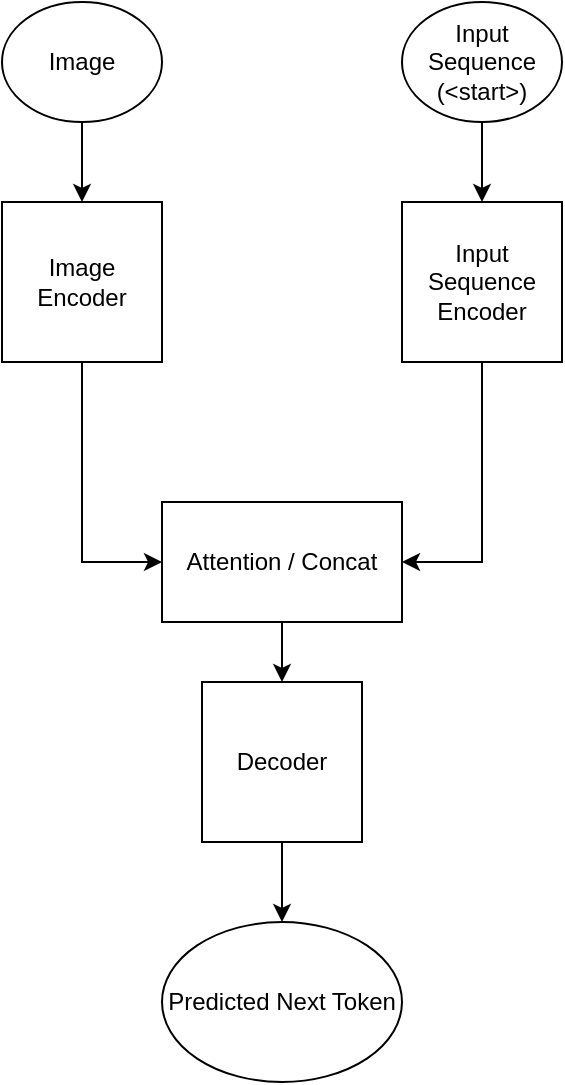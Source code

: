 <mxfile version="20.1.1" type="device"><diagram id="RhbL_65AMMqaffbL9mWS" name="Page-1"><mxGraphModel dx="1483" dy="781" grid="1" gridSize="10" guides="1" tooltips="1" connect="1" arrows="1" fold="1" page="1" pageScale="1" pageWidth="850" pageHeight="1100" math="0" shadow="0"><root><mxCell id="0"/><mxCell id="1" parent="0"/><mxCell id="sA-xxa717HMfyzLDBJp3-8" style="edgeStyle=orthogonalEdgeStyle;rounded=0;orthogonalLoop=1;jettySize=auto;html=1;entryX=0;entryY=0.5;entryDx=0;entryDy=0;" edge="1" parent="1" source="sA-xxa717HMfyzLDBJp3-1" target="sA-xxa717HMfyzLDBJp3-7"><mxGeometry relative="1" as="geometry"/></mxCell><mxCell id="sA-xxa717HMfyzLDBJp3-1" value="Image Encoder" style="whiteSpace=wrap;html=1;aspect=fixed;" vertex="1" parent="1"><mxGeometry x="160" y="120" width="80" height="80" as="geometry"/></mxCell><mxCell id="sA-xxa717HMfyzLDBJp3-5" style="edgeStyle=orthogonalEdgeStyle;rounded=0;orthogonalLoop=1;jettySize=auto;html=1;" edge="1" parent="1" source="sA-xxa717HMfyzLDBJp3-2" target="sA-xxa717HMfyzLDBJp3-1"><mxGeometry relative="1" as="geometry"/></mxCell><mxCell id="sA-xxa717HMfyzLDBJp3-2" value="Image" style="ellipse;whiteSpace=wrap;html=1;" vertex="1" parent="1"><mxGeometry x="160" y="20" width="80" height="60" as="geometry"/></mxCell><mxCell id="sA-xxa717HMfyzLDBJp3-9" style="edgeStyle=orthogonalEdgeStyle;rounded=0;orthogonalLoop=1;jettySize=auto;html=1;entryX=1;entryY=0.5;entryDx=0;entryDy=0;" edge="1" parent="1" source="sA-xxa717HMfyzLDBJp3-3" target="sA-xxa717HMfyzLDBJp3-7"><mxGeometry relative="1" as="geometry"/></mxCell><mxCell id="sA-xxa717HMfyzLDBJp3-3" value="Input Sequence Encoder" style="whiteSpace=wrap;html=1;aspect=fixed;" vertex="1" parent="1"><mxGeometry x="360" y="120" width="80" height="80" as="geometry"/></mxCell><mxCell id="sA-xxa717HMfyzLDBJp3-6" style="edgeStyle=orthogonalEdgeStyle;rounded=0;orthogonalLoop=1;jettySize=auto;html=1;entryX=0.5;entryY=0;entryDx=0;entryDy=0;" edge="1" parent="1" source="sA-xxa717HMfyzLDBJp3-4" target="sA-xxa717HMfyzLDBJp3-3"><mxGeometry relative="1" as="geometry"/></mxCell><mxCell id="sA-xxa717HMfyzLDBJp3-4" value="Input Sequence (&amp;lt;start&amp;gt;)" style="ellipse;whiteSpace=wrap;html=1;" vertex="1" parent="1"><mxGeometry x="360" y="20" width="80" height="60" as="geometry"/></mxCell><mxCell id="sA-xxa717HMfyzLDBJp3-11" style="edgeStyle=orthogonalEdgeStyle;rounded=0;orthogonalLoop=1;jettySize=auto;html=1;entryX=0.5;entryY=0;entryDx=0;entryDy=0;" edge="1" parent="1" source="sA-xxa717HMfyzLDBJp3-7" target="sA-xxa717HMfyzLDBJp3-10"><mxGeometry relative="1" as="geometry"/></mxCell><mxCell id="sA-xxa717HMfyzLDBJp3-7" value="Attention / Concat" style="rounded=0;whiteSpace=wrap;html=1;" vertex="1" parent="1"><mxGeometry x="240" y="270" width="120" height="60" as="geometry"/></mxCell><mxCell id="sA-xxa717HMfyzLDBJp3-13" style="edgeStyle=orthogonalEdgeStyle;rounded=0;orthogonalLoop=1;jettySize=auto;html=1;" edge="1" parent="1" source="sA-xxa717HMfyzLDBJp3-10" target="sA-xxa717HMfyzLDBJp3-12"><mxGeometry relative="1" as="geometry"/></mxCell><mxCell id="sA-xxa717HMfyzLDBJp3-10" value="Decoder" style="whiteSpace=wrap;html=1;aspect=fixed;" vertex="1" parent="1"><mxGeometry x="260" y="360" width="80" height="80" as="geometry"/></mxCell><mxCell id="sA-xxa717HMfyzLDBJp3-12" value="Predicted Next Token" style="ellipse;whiteSpace=wrap;html=1;" vertex="1" parent="1"><mxGeometry x="240" y="480" width="120" height="80" as="geometry"/></mxCell></root></mxGraphModel></diagram></mxfile>